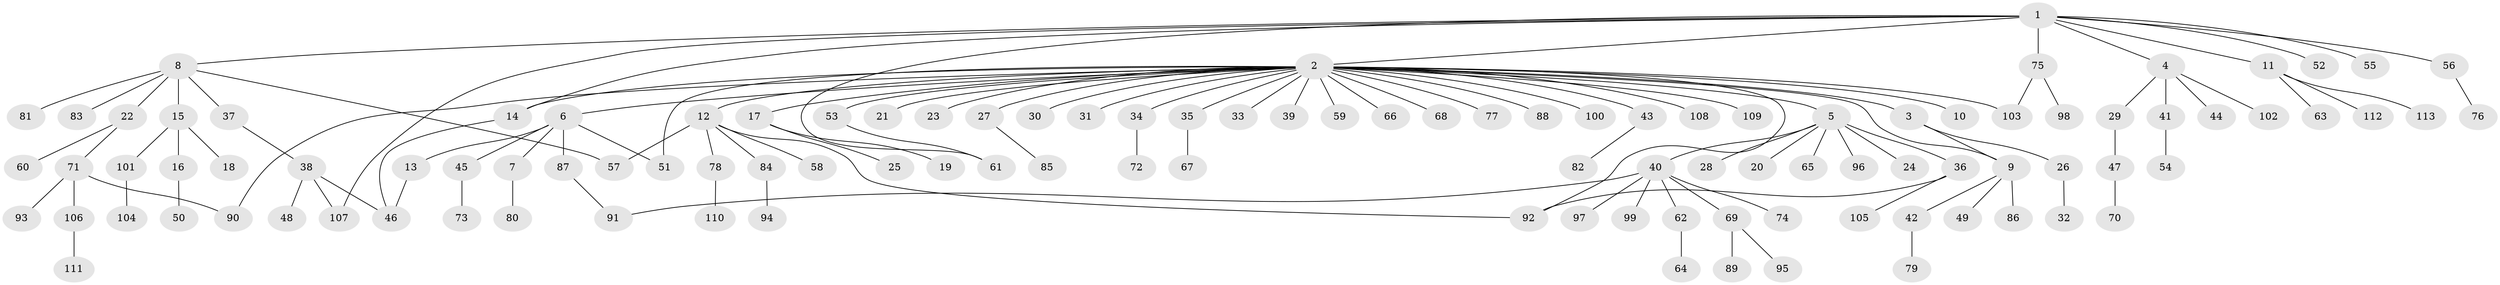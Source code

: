 // Generated by graph-tools (version 1.1) at 2025/14/03/09/25 04:14:24]
// undirected, 113 vertices, 125 edges
graph export_dot {
graph [start="1"]
  node [color=gray90,style=filled];
  1;
  2;
  3;
  4;
  5;
  6;
  7;
  8;
  9;
  10;
  11;
  12;
  13;
  14;
  15;
  16;
  17;
  18;
  19;
  20;
  21;
  22;
  23;
  24;
  25;
  26;
  27;
  28;
  29;
  30;
  31;
  32;
  33;
  34;
  35;
  36;
  37;
  38;
  39;
  40;
  41;
  42;
  43;
  44;
  45;
  46;
  47;
  48;
  49;
  50;
  51;
  52;
  53;
  54;
  55;
  56;
  57;
  58;
  59;
  60;
  61;
  62;
  63;
  64;
  65;
  66;
  67;
  68;
  69;
  70;
  71;
  72;
  73;
  74;
  75;
  76;
  77;
  78;
  79;
  80;
  81;
  82;
  83;
  84;
  85;
  86;
  87;
  88;
  89;
  90;
  91;
  92;
  93;
  94;
  95;
  96;
  97;
  98;
  99;
  100;
  101;
  102;
  103;
  104;
  105;
  106;
  107;
  108;
  109;
  110;
  111;
  112;
  113;
  1 -- 2;
  1 -- 4;
  1 -- 8;
  1 -- 11;
  1 -- 14;
  1 -- 52;
  1 -- 55;
  1 -- 56;
  1 -- 61;
  1 -- 75;
  1 -- 107;
  2 -- 3;
  2 -- 5;
  2 -- 6;
  2 -- 9;
  2 -- 10;
  2 -- 12;
  2 -- 14;
  2 -- 17;
  2 -- 21;
  2 -- 23;
  2 -- 27;
  2 -- 30;
  2 -- 31;
  2 -- 33;
  2 -- 34;
  2 -- 35;
  2 -- 39;
  2 -- 43;
  2 -- 51;
  2 -- 53;
  2 -- 59;
  2 -- 66;
  2 -- 68;
  2 -- 77;
  2 -- 88;
  2 -- 90;
  2 -- 92;
  2 -- 100;
  2 -- 103;
  2 -- 108;
  2 -- 109;
  3 -- 9;
  3 -- 26;
  4 -- 29;
  4 -- 41;
  4 -- 44;
  4 -- 102;
  5 -- 20;
  5 -- 24;
  5 -- 28;
  5 -- 36;
  5 -- 40;
  5 -- 65;
  5 -- 96;
  6 -- 7;
  6 -- 13;
  6 -- 45;
  6 -- 51;
  6 -- 87;
  7 -- 80;
  8 -- 15;
  8 -- 22;
  8 -- 37;
  8 -- 57;
  8 -- 81;
  8 -- 83;
  9 -- 42;
  9 -- 49;
  9 -- 86;
  11 -- 63;
  11 -- 112;
  11 -- 113;
  12 -- 57;
  12 -- 58;
  12 -- 78;
  12 -- 84;
  12 -- 92;
  13 -- 46;
  14 -- 46;
  15 -- 16;
  15 -- 18;
  15 -- 101;
  16 -- 50;
  17 -- 19;
  17 -- 25;
  22 -- 60;
  22 -- 71;
  26 -- 32;
  27 -- 85;
  29 -- 47;
  34 -- 72;
  35 -- 67;
  36 -- 92;
  36 -- 105;
  37 -- 38;
  38 -- 46;
  38 -- 48;
  38 -- 107;
  40 -- 62;
  40 -- 69;
  40 -- 74;
  40 -- 91;
  40 -- 97;
  40 -- 99;
  41 -- 54;
  42 -- 79;
  43 -- 82;
  45 -- 73;
  47 -- 70;
  53 -- 61;
  56 -- 76;
  62 -- 64;
  69 -- 89;
  69 -- 95;
  71 -- 90;
  71 -- 93;
  71 -- 106;
  75 -- 98;
  75 -- 103;
  78 -- 110;
  84 -- 94;
  87 -- 91;
  101 -- 104;
  106 -- 111;
}
